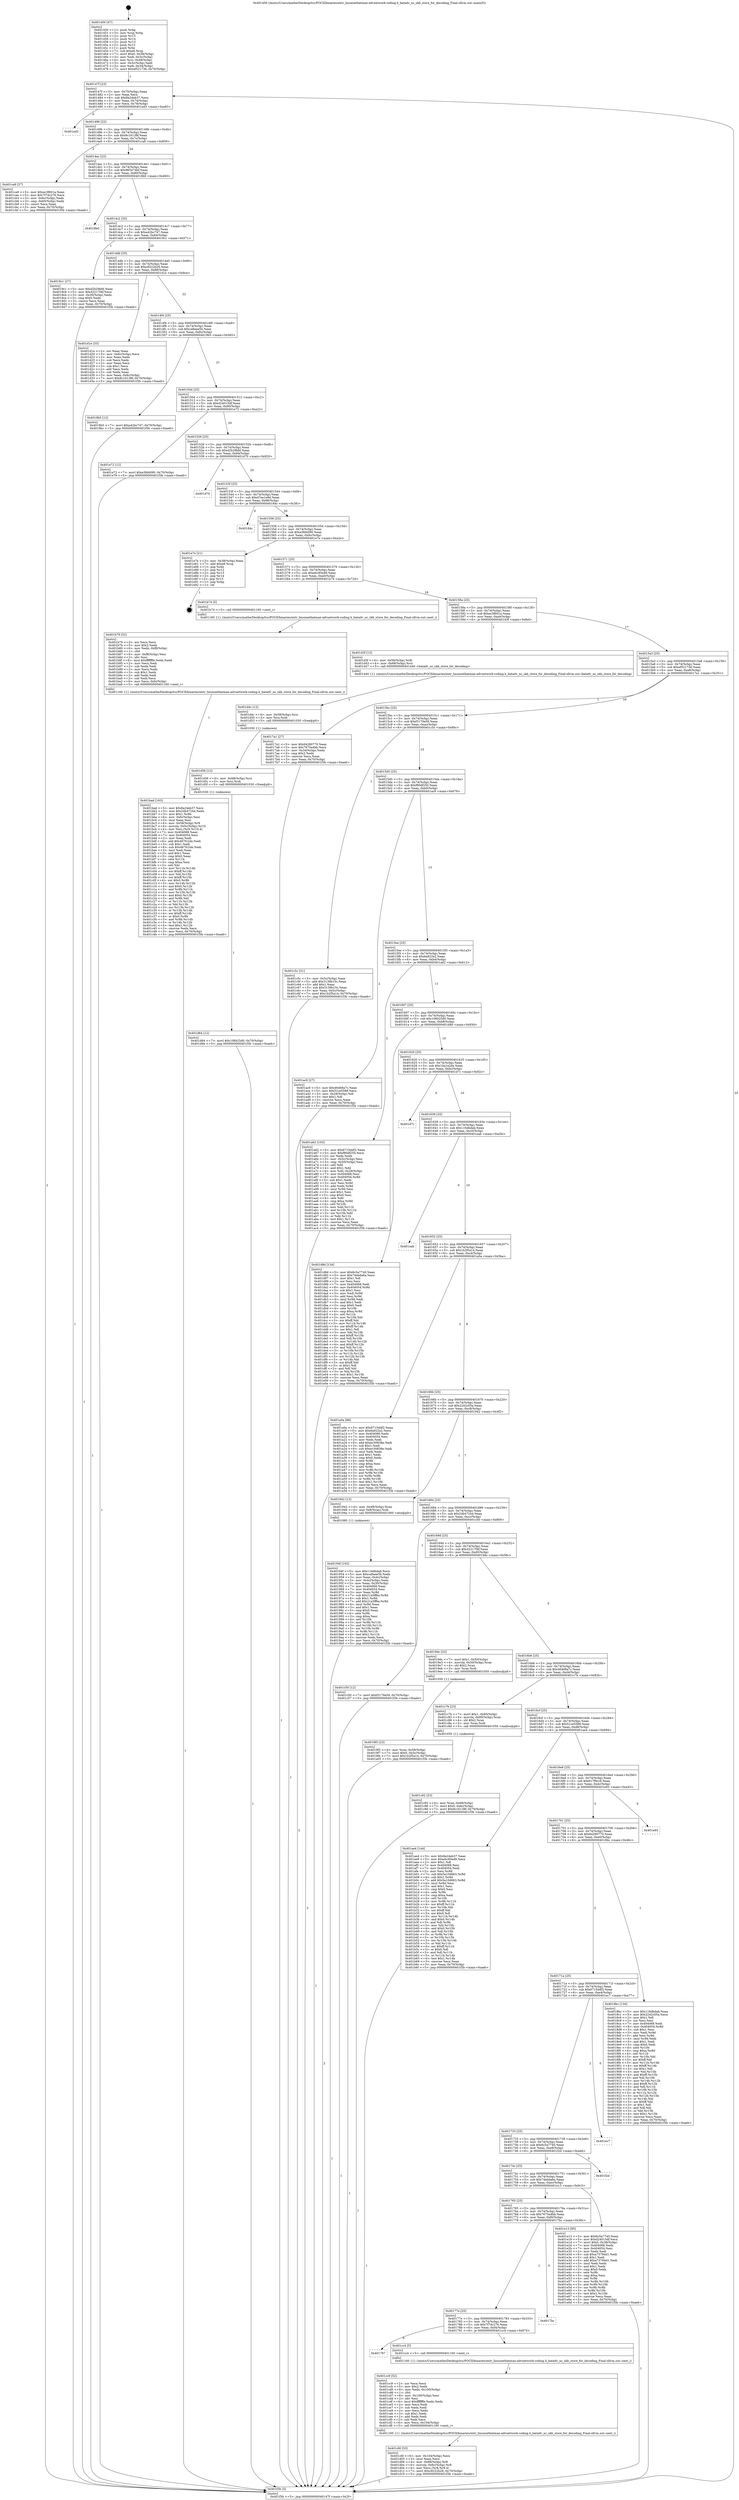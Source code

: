 digraph "0x401450" {
  label = "0x401450 (/mnt/c/Users/mathe/Desktop/tcc/POCII/binaries/extr_linuxnetbatman-advnetwork-coding.h_batadv_nc_skb_store_for_decoding_Final-ollvm.out::main(0))"
  labelloc = "t"
  node[shape=record]

  Entry [label="",width=0.3,height=0.3,shape=circle,fillcolor=black,style=filled]
  "0x40147f" [label="{
     0x40147f [23]\l
     | [instrs]\l
     &nbsp;&nbsp;0x40147f \<+3\>: mov -0x70(%rbp),%eax\l
     &nbsp;&nbsp;0x401482 \<+2\>: mov %eax,%ecx\l
     &nbsp;&nbsp;0x401484 \<+6\>: sub $0x8a24eb37,%ecx\l
     &nbsp;&nbsp;0x40148a \<+3\>: mov %eax,-0x74(%rbp)\l
     &nbsp;&nbsp;0x40148d \<+3\>: mov %ecx,-0x78(%rbp)\l
     &nbsp;&nbsp;0x401490 \<+6\>: je 0000000000401ed3 \<main+0xa83\>\l
  }"]
  "0x401ed3" [label="{
     0x401ed3\l
  }", style=dashed]
  "0x401496" [label="{
     0x401496 [22]\l
     | [instrs]\l
     &nbsp;&nbsp;0x401496 \<+5\>: jmp 000000000040149b \<main+0x4b\>\l
     &nbsp;&nbsp;0x40149b \<+3\>: mov -0x74(%rbp),%eax\l
     &nbsp;&nbsp;0x40149e \<+5\>: sub $0x8c16138f,%eax\l
     &nbsp;&nbsp;0x4014a3 \<+3\>: mov %eax,-0x7c(%rbp)\l
     &nbsp;&nbsp;0x4014a6 \<+6\>: je 0000000000401ca9 \<main+0x859\>\l
  }"]
  Exit [label="",width=0.3,height=0.3,shape=circle,fillcolor=black,style=filled,peripheries=2]
  "0x401ca9" [label="{
     0x401ca9 [27]\l
     | [instrs]\l
     &nbsp;&nbsp;0x401ca9 \<+5\>: mov $0xec3f601a,%eax\l
     &nbsp;&nbsp;0x401cae \<+5\>: mov $0x7f7dc276,%ecx\l
     &nbsp;&nbsp;0x401cb3 \<+3\>: mov -0x6c(%rbp),%edx\l
     &nbsp;&nbsp;0x401cb6 \<+3\>: cmp -0x60(%rbp),%edx\l
     &nbsp;&nbsp;0x401cb9 \<+3\>: cmovl %ecx,%eax\l
     &nbsp;&nbsp;0x401cbc \<+3\>: mov %eax,-0x70(%rbp)\l
     &nbsp;&nbsp;0x401cbf \<+5\>: jmp 0000000000401f3b \<main+0xaeb\>\l
  }"]
  "0x4014ac" [label="{
     0x4014ac [22]\l
     | [instrs]\l
     &nbsp;&nbsp;0x4014ac \<+5\>: jmp 00000000004014b1 \<main+0x61\>\l
     &nbsp;&nbsp;0x4014b1 \<+3\>: mov -0x74(%rbp),%eax\l
     &nbsp;&nbsp;0x4014b4 \<+5\>: sub $0x965474bf,%eax\l
     &nbsp;&nbsp;0x4014b9 \<+3\>: mov %eax,-0x80(%rbp)\l
     &nbsp;&nbsp;0x4014bc \<+6\>: je 00000000004018b0 \<main+0x460\>\l
  }"]
  "0x401d64" [label="{
     0x401d64 [12]\l
     | [instrs]\l
     &nbsp;&nbsp;0x401d64 \<+7\>: movl $0x106b25d0,-0x70(%rbp)\l
     &nbsp;&nbsp;0x401d6b \<+5\>: jmp 0000000000401f3b \<main+0xaeb\>\l
  }"]
  "0x4018b0" [label="{
     0x4018b0\l
  }", style=dashed]
  "0x4014c2" [label="{
     0x4014c2 [25]\l
     | [instrs]\l
     &nbsp;&nbsp;0x4014c2 \<+5\>: jmp 00000000004014c7 \<main+0x77\>\l
     &nbsp;&nbsp;0x4014c7 \<+3\>: mov -0x74(%rbp),%eax\l
     &nbsp;&nbsp;0x4014ca \<+5\>: sub $0xa42bc747,%eax\l
     &nbsp;&nbsp;0x4014cf \<+6\>: mov %eax,-0x84(%rbp)\l
     &nbsp;&nbsp;0x4014d5 \<+6\>: je 00000000004019c1 \<main+0x571\>\l
  }"]
  "0x401d58" [label="{
     0x401d58 [12]\l
     | [instrs]\l
     &nbsp;&nbsp;0x401d58 \<+4\>: mov -0x68(%rbp),%rsi\l
     &nbsp;&nbsp;0x401d5c \<+3\>: mov %rsi,%rdi\l
     &nbsp;&nbsp;0x401d5f \<+5\>: call 0000000000401030 \<free@plt\>\l
     | [calls]\l
     &nbsp;&nbsp;0x401030 \{1\} (unknown)\l
  }"]
  "0x4019c1" [label="{
     0x4019c1 [27]\l
     | [instrs]\l
     &nbsp;&nbsp;0x4019c1 \<+5\>: mov $0xd2b29bfd,%eax\l
     &nbsp;&nbsp;0x4019c6 \<+5\>: mov $0x42217f4f,%ecx\l
     &nbsp;&nbsp;0x4019cb \<+3\>: mov -0x30(%rbp),%edx\l
     &nbsp;&nbsp;0x4019ce \<+3\>: cmp $0x0,%edx\l
     &nbsp;&nbsp;0x4019d1 \<+3\>: cmove %ecx,%eax\l
     &nbsp;&nbsp;0x4019d4 \<+3\>: mov %eax,-0x70(%rbp)\l
     &nbsp;&nbsp;0x4019d7 \<+5\>: jmp 0000000000401f3b \<main+0xaeb\>\l
  }"]
  "0x4014db" [label="{
     0x4014db [25]\l
     | [instrs]\l
     &nbsp;&nbsp;0x4014db \<+5\>: jmp 00000000004014e0 \<main+0x90\>\l
     &nbsp;&nbsp;0x4014e0 \<+3\>: mov -0x74(%rbp),%eax\l
     &nbsp;&nbsp;0x4014e3 \<+5\>: sub $0xc9222b28,%eax\l
     &nbsp;&nbsp;0x4014e8 \<+6\>: mov %eax,-0x88(%rbp)\l
     &nbsp;&nbsp;0x4014ee \<+6\>: je 0000000000401d1e \<main+0x8ce\>\l
  }"]
  "0x401d4c" [label="{
     0x401d4c [12]\l
     | [instrs]\l
     &nbsp;&nbsp;0x401d4c \<+4\>: mov -0x58(%rbp),%rsi\l
     &nbsp;&nbsp;0x401d50 \<+3\>: mov %rsi,%rdi\l
     &nbsp;&nbsp;0x401d53 \<+5\>: call 0000000000401030 \<free@plt\>\l
     | [calls]\l
     &nbsp;&nbsp;0x401030 \{1\} (unknown)\l
  }"]
  "0x401d1e" [label="{
     0x401d1e [33]\l
     | [instrs]\l
     &nbsp;&nbsp;0x401d1e \<+2\>: xor %eax,%eax\l
     &nbsp;&nbsp;0x401d20 \<+3\>: mov -0x6c(%rbp),%ecx\l
     &nbsp;&nbsp;0x401d23 \<+2\>: mov %eax,%edx\l
     &nbsp;&nbsp;0x401d25 \<+2\>: sub %ecx,%edx\l
     &nbsp;&nbsp;0x401d27 \<+2\>: mov %eax,%ecx\l
     &nbsp;&nbsp;0x401d29 \<+3\>: sub $0x1,%ecx\l
     &nbsp;&nbsp;0x401d2c \<+2\>: add %ecx,%edx\l
     &nbsp;&nbsp;0x401d2e \<+2\>: sub %edx,%eax\l
     &nbsp;&nbsp;0x401d30 \<+3\>: mov %eax,-0x6c(%rbp)\l
     &nbsp;&nbsp;0x401d33 \<+7\>: movl $0x8c16138f,-0x70(%rbp)\l
     &nbsp;&nbsp;0x401d3a \<+5\>: jmp 0000000000401f3b \<main+0xaeb\>\l
  }"]
  "0x4014f4" [label="{
     0x4014f4 [25]\l
     | [instrs]\l
     &nbsp;&nbsp;0x4014f4 \<+5\>: jmp 00000000004014f9 \<main+0xa9\>\l
     &nbsp;&nbsp;0x4014f9 \<+3\>: mov -0x74(%rbp),%eax\l
     &nbsp;&nbsp;0x4014fc \<+5\>: sub $0xca8aee5b,%eax\l
     &nbsp;&nbsp;0x401501 \<+6\>: mov %eax,-0x8c(%rbp)\l
     &nbsp;&nbsp;0x401507 \<+6\>: je 00000000004019b5 \<main+0x565\>\l
  }"]
  "0x401cfd" [label="{
     0x401cfd [33]\l
     | [instrs]\l
     &nbsp;&nbsp;0x401cfd \<+6\>: mov -0x104(%rbp),%ecx\l
     &nbsp;&nbsp;0x401d03 \<+3\>: imul %eax,%ecx\l
     &nbsp;&nbsp;0x401d06 \<+4\>: mov -0x68(%rbp),%r8\l
     &nbsp;&nbsp;0x401d0a \<+4\>: movslq -0x6c(%rbp),%r9\l
     &nbsp;&nbsp;0x401d0e \<+4\>: mov %ecx,(%r8,%r9,4)\l
     &nbsp;&nbsp;0x401d12 \<+7\>: movl $0xc9222b28,-0x70(%rbp)\l
     &nbsp;&nbsp;0x401d19 \<+5\>: jmp 0000000000401f3b \<main+0xaeb\>\l
  }"]
  "0x4019b5" [label="{
     0x4019b5 [12]\l
     | [instrs]\l
     &nbsp;&nbsp;0x4019b5 \<+7\>: movl $0xa42bc747,-0x70(%rbp)\l
     &nbsp;&nbsp;0x4019bc \<+5\>: jmp 0000000000401f3b \<main+0xaeb\>\l
  }"]
  "0x40150d" [label="{
     0x40150d [25]\l
     | [instrs]\l
     &nbsp;&nbsp;0x40150d \<+5\>: jmp 0000000000401512 \<main+0xc2\>\l
     &nbsp;&nbsp;0x401512 \<+3\>: mov -0x74(%rbp),%eax\l
     &nbsp;&nbsp;0x401515 \<+5\>: sub $0xd24015df,%eax\l
     &nbsp;&nbsp;0x40151a \<+6\>: mov %eax,-0x90(%rbp)\l
     &nbsp;&nbsp;0x401520 \<+6\>: je 0000000000401e72 \<main+0xa22\>\l
  }"]
  "0x401cc9" [label="{
     0x401cc9 [52]\l
     | [instrs]\l
     &nbsp;&nbsp;0x401cc9 \<+2\>: xor %ecx,%ecx\l
     &nbsp;&nbsp;0x401ccb \<+5\>: mov $0x2,%edx\l
     &nbsp;&nbsp;0x401cd0 \<+6\>: mov %edx,-0x100(%rbp)\l
     &nbsp;&nbsp;0x401cd6 \<+1\>: cltd\l
     &nbsp;&nbsp;0x401cd7 \<+6\>: mov -0x100(%rbp),%esi\l
     &nbsp;&nbsp;0x401cdd \<+2\>: idiv %esi\l
     &nbsp;&nbsp;0x401cdf \<+6\>: imul $0xfffffffe,%edx,%edx\l
     &nbsp;&nbsp;0x401ce5 \<+2\>: mov %ecx,%edi\l
     &nbsp;&nbsp;0x401ce7 \<+2\>: sub %edx,%edi\l
     &nbsp;&nbsp;0x401ce9 \<+2\>: mov %ecx,%edx\l
     &nbsp;&nbsp;0x401ceb \<+3\>: sub $0x1,%edx\l
     &nbsp;&nbsp;0x401cee \<+2\>: add %edx,%edi\l
     &nbsp;&nbsp;0x401cf0 \<+2\>: sub %edi,%ecx\l
     &nbsp;&nbsp;0x401cf2 \<+6\>: mov %ecx,-0x104(%rbp)\l
     &nbsp;&nbsp;0x401cf8 \<+5\>: call 0000000000401160 \<next_i\>\l
     | [calls]\l
     &nbsp;&nbsp;0x401160 \{1\} (/mnt/c/Users/mathe/Desktop/tcc/POCII/binaries/extr_linuxnetbatman-advnetwork-coding.h_batadv_nc_skb_store_for_decoding_Final-ollvm.out::next_i)\l
  }"]
  "0x401e72" [label="{
     0x401e72 [12]\l
     | [instrs]\l
     &nbsp;&nbsp;0x401e72 \<+7\>: movl $0xe3fd4090,-0x70(%rbp)\l
     &nbsp;&nbsp;0x401e79 \<+5\>: jmp 0000000000401f3b \<main+0xaeb\>\l
  }"]
  "0x401526" [label="{
     0x401526 [25]\l
     | [instrs]\l
     &nbsp;&nbsp;0x401526 \<+5\>: jmp 000000000040152b \<main+0xdb\>\l
     &nbsp;&nbsp;0x40152b \<+3\>: mov -0x74(%rbp),%eax\l
     &nbsp;&nbsp;0x40152e \<+5\>: sub $0xd2b29bfd,%eax\l
     &nbsp;&nbsp;0x401533 \<+6\>: mov %eax,-0x94(%rbp)\l
     &nbsp;&nbsp;0x401539 \<+6\>: je 0000000000401d70 \<main+0x920\>\l
  }"]
  "0x401797" [label="{
     0x401797\l
  }", style=dashed]
  "0x401d70" [label="{
     0x401d70\l
  }", style=dashed]
  "0x40153f" [label="{
     0x40153f [25]\l
     | [instrs]\l
     &nbsp;&nbsp;0x40153f \<+5\>: jmp 0000000000401544 \<main+0xf4\>\l
     &nbsp;&nbsp;0x401544 \<+3\>: mov -0x74(%rbp),%eax\l
     &nbsp;&nbsp;0x401547 \<+5\>: sub $0xd7ee1e9d,%eax\l
     &nbsp;&nbsp;0x40154c \<+6\>: mov %eax,-0x98(%rbp)\l
     &nbsp;&nbsp;0x401552 \<+6\>: je 000000000040184c \<main+0x3fc\>\l
  }"]
  "0x401cc4" [label="{
     0x401cc4 [5]\l
     | [instrs]\l
     &nbsp;&nbsp;0x401cc4 \<+5\>: call 0000000000401160 \<next_i\>\l
     | [calls]\l
     &nbsp;&nbsp;0x401160 \{1\} (/mnt/c/Users/mathe/Desktop/tcc/POCII/binaries/extr_linuxnetbatman-advnetwork-coding.h_batadv_nc_skb_store_for_decoding_Final-ollvm.out::next_i)\l
  }"]
  "0x40184c" [label="{
     0x40184c\l
  }", style=dashed]
  "0x401558" [label="{
     0x401558 [25]\l
     | [instrs]\l
     &nbsp;&nbsp;0x401558 \<+5\>: jmp 000000000040155d \<main+0x10d\>\l
     &nbsp;&nbsp;0x40155d \<+3\>: mov -0x74(%rbp),%eax\l
     &nbsp;&nbsp;0x401560 \<+5\>: sub $0xe3fd4090,%eax\l
     &nbsp;&nbsp;0x401565 \<+6\>: mov %eax,-0x9c(%rbp)\l
     &nbsp;&nbsp;0x40156b \<+6\>: je 0000000000401e7e \<main+0xa2e\>\l
  }"]
  "0x40177e" [label="{
     0x40177e [25]\l
     | [instrs]\l
     &nbsp;&nbsp;0x40177e \<+5\>: jmp 0000000000401783 \<main+0x333\>\l
     &nbsp;&nbsp;0x401783 \<+3\>: mov -0x74(%rbp),%eax\l
     &nbsp;&nbsp;0x401786 \<+5\>: sub $0x7f7dc276,%eax\l
     &nbsp;&nbsp;0x40178b \<+6\>: mov %eax,-0xf4(%rbp)\l
     &nbsp;&nbsp;0x401791 \<+6\>: je 0000000000401cc4 \<main+0x874\>\l
  }"]
  "0x401e7e" [label="{
     0x401e7e [21]\l
     | [instrs]\l
     &nbsp;&nbsp;0x401e7e \<+3\>: mov -0x38(%rbp),%eax\l
     &nbsp;&nbsp;0x401e81 \<+7\>: add $0xe8,%rsp\l
     &nbsp;&nbsp;0x401e88 \<+1\>: pop %rbx\l
     &nbsp;&nbsp;0x401e89 \<+2\>: pop %r12\l
     &nbsp;&nbsp;0x401e8b \<+2\>: pop %r13\l
     &nbsp;&nbsp;0x401e8d \<+2\>: pop %r14\l
     &nbsp;&nbsp;0x401e8f \<+2\>: pop %r15\l
     &nbsp;&nbsp;0x401e91 \<+1\>: pop %rbp\l
     &nbsp;&nbsp;0x401e92 \<+1\>: ret\l
  }"]
  "0x401571" [label="{
     0x401571 [25]\l
     | [instrs]\l
     &nbsp;&nbsp;0x401571 \<+5\>: jmp 0000000000401576 \<main+0x126\>\l
     &nbsp;&nbsp;0x401576 \<+3\>: mov -0x74(%rbp),%eax\l
     &nbsp;&nbsp;0x401579 \<+5\>: sub $0xebc85ed9,%eax\l
     &nbsp;&nbsp;0x40157e \<+6\>: mov %eax,-0xa0(%rbp)\l
     &nbsp;&nbsp;0x401584 \<+6\>: je 0000000000401b74 \<main+0x724\>\l
  }"]
  "0x4017bc" [label="{
     0x4017bc\l
  }", style=dashed]
  "0x401b74" [label="{
     0x401b74 [5]\l
     | [instrs]\l
     &nbsp;&nbsp;0x401b74 \<+5\>: call 0000000000401160 \<next_i\>\l
     | [calls]\l
     &nbsp;&nbsp;0x401160 \{1\} (/mnt/c/Users/mathe/Desktop/tcc/POCII/binaries/extr_linuxnetbatman-advnetwork-coding.h_batadv_nc_skb_store_for_decoding_Final-ollvm.out::next_i)\l
  }"]
  "0x40158a" [label="{
     0x40158a [25]\l
     | [instrs]\l
     &nbsp;&nbsp;0x40158a \<+5\>: jmp 000000000040158f \<main+0x13f\>\l
     &nbsp;&nbsp;0x40158f \<+3\>: mov -0x74(%rbp),%eax\l
     &nbsp;&nbsp;0x401592 \<+5\>: sub $0xec3f601a,%eax\l
     &nbsp;&nbsp;0x401597 \<+6\>: mov %eax,-0xa4(%rbp)\l
     &nbsp;&nbsp;0x40159d \<+6\>: je 0000000000401d3f \<main+0x8ef\>\l
  }"]
  "0x401765" [label="{
     0x401765 [25]\l
     | [instrs]\l
     &nbsp;&nbsp;0x401765 \<+5\>: jmp 000000000040176a \<main+0x31a\>\l
     &nbsp;&nbsp;0x40176a \<+3\>: mov -0x74(%rbp),%eax\l
     &nbsp;&nbsp;0x40176d \<+5\>: sub $0x7675a4bb,%eax\l
     &nbsp;&nbsp;0x401772 \<+6\>: mov %eax,-0xf0(%rbp)\l
     &nbsp;&nbsp;0x401778 \<+6\>: je 00000000004017bc \<main+0x36c\>\l
  }"]
  "0x401d3f" [label="{
     0x401d3f [13]\l
     | [instrs]\l
     &nbsp;&nbsp;0x401d3f \<+4\>: mov -0x58(%rbp),%rdi\l
     &nbsp;&nbsp;0x401d43 \<+4\>: mov -0x68(%rbp),%rsi\l
     &nbsp;&nbsp;0x401d47 \<+5\>: call 0000000000401440 \<batadv_nc_skb_store_for_decoding\>\l
     | [calls]\l
     &nbsp;&nbsp;0x401440 \{1\} (/mnt/c/Users/mathe/Desktop/tcc/POCII/binaries/extr_linuxnetbatman-advnetwork-coding.h_batadv_nc_skb_store_for_decoding_Final-ollvm.out::batadv_nc_skb_store_for_decoding)\l
  }"]
  "0x4015a3" [label="{
     0x4015a3 [25]\l
     | [instrs]\l
     &nbsp;&nbsp;0x4015a3 \<+5\>: jmp 00000000004015a8 \<main+0x158\>\l
     &nbsp;&nbsp;0x4015a8 \<+3\>: mov -0x74(%rbp),%eax\l
     &nbsp;&nbsp;0x4015ab \<+5\>: sub $0xef521736,%eax\l
     &nbsp;&nbsp;0x4015b0 \<+6\>: mov %eax,-0xa8(%rbp)\l
     &nbsp;&nbsp;0x4015b6 \<+6\>: je 00000000004017a1 \<main+0x351\>\l
  }"]
  "0x401e13" [label="{
     0x401e13 [95]\l
     | [instrs]\l
     &nbsp;&nbsp;0x401e13 \<+5\>: mov $0x6c5a7740,%eax\l
     &nbsp;&nbsp;0x401e18 \<+5\>: mov $0xd24015df,%ecx\l
     &nbsp;&nbsp;0x401e1d \<+7\>: movl $0x0,-0x38(%rbp)\l
     &nbsp;&nbsp;0x401e24 \<+7\>: mov 0x404068,%edx\l
     &nbsp;&nbsp;0x401e2b \<+7\>: mov 0x404054,%esi\l
     &nbsp;&nbsp;0x401e32 \<+2\>: mov %edx,%edi\l
     &nbsp;&nbsp;0x401e34 \<+6\>: sub $0xa73784d1,%edi\l
     &nbsp;&nbsp;0x401e3a \<+3\>: sub $0x1,%edi\l
     &nbsp;&nbsp;0x401e3d \<+6\>: add $0xa73784d1,%edi\l
     &nbsp;&nbsp;0x401e43 \<+3\>: imul %edi,%edx\l
     &nbsp;&nbsp;0x401e46 \<+3\>: and $0x1,%edx\l
     &nbsp;&nbsp;0x401e49 \<+3\>: cmp $0x0,%edx\l
     &nbsp;&nbsp;0x401e4c \<+4\>: sete %r8b\l
     &nbsp;&nbsp;0x401e50 \<+3\>: cmp $0xa,%esi\l
     &nbsp;&nbsp;0x401e53 \<+4\>: setl %r9b\l
     &nbsp;&nbsp;0x401e57 \<+3\>: mov %r8b,%r10b\l
     &nbsp;&nbsp;0x401e5a \<+3\>: and %r9b,%r10b\l
     &nbsp;&nbsp;0x401e5d \<+3\>: xor %r9b,%r8b\l
     &nbsp;&nbsp;0x401e60 \<+3\>: or %r8b,%r10b\l
     &nbsp;&nbsp;0x401e63 \<+4\>: test $0x1,%r10b\l
     &nbsp;&nbsp;0x401e67 \<+3\>: cmovne %ecx,%eax\l
     &nbsp;&nbsp;0x401e6a \<+3\>: mov %eax,-0x70(%rbp)\l
     &nbsp;&nbsp;0x401e6d \<+5\>: jmp 0000000000401f3b \<main+0xaeb\>\l
  }"]
  "0x4017a1" [label="{
     0x4017a1 [27]\l
     | [instrs]\l
     &nbsp;&nbsp;0x4017a1 \<+5\>: mov $0x64280770,%eax\l
     &nbsp;&nbsp;0x4017a6 \<+5\>: mov $0x7675a4bb,%ecx\l
     &nbsp;&nbsp;0x4017ab \<+3\>: mov -0x34(%rbp),%edx\l
     &nbsp;&nbsp;0x4017ae \<+3\>: cmp $0x2,%edx\l
     &nbsp;&nbsp;0x4017b1 \<+3\>: cmovne %ecx,%eax\l
     &nbsp;&nbsp;0x4017b4 \<+3\>: mov %eax,-0x70(%rbp)\l
     &nbsp;&nbsp;0x4017b7 \<+5\>: jmp 0000000000401f3b \<main+0xaeb\>\l
  }"]
  "0x4015bc" [label="{
     0x4015bc [25]\l
     | [instrs]\l
     &nbsp;&nbsp;0x4015bc \<+5\>: jmp 00000000004015c1 \<main+0x171\>\l
     &nbsp;&nbsp;0x4015c1 \<+3\>: mov -0x74(%rbp),%eax\l
     &nbsp;&nbsp;0x4015c4 \<+5\>: sub $0xf3179a59,%eax\l
     &nbsp;&nbsp;0x4015c9 \<+6\>: mov %eax,-0xac(%rbp)\l
     &nbsp;&nbsp;0x4015cf \<+6\>: je 0000000000401c5c \<main+0x80c\>\l
  }"]
  "0x401f3b" [label="{
     0x401f3b [5]\l
     | [instrs]\l
     &nbsp;&nbsp;0x401f3b \<+5\>: jmp 000000000040147f \<main+0x2f\>\l
  }"]
  "0x401450" [label="{
     0x401450 [47]\l
     | [instrs]\l
     &nbsp;&nbsp;0x401450 \<+1\>: push %rbp\l
     &nbsp;&nbsp;0x401451 \<+3\>: mov %rsp,%rbp\l
     &nbsp;&nbsp;0x401454 \<+2\>: push %r15\l
     &nbsp;&nbsp;0x401456 \<+2\>: push %r14\l
     &nbsp;&nbsp;0x401458 \<+2\>: push %r13\l
     &nbsp;&nbsp;0x40145a \<+2\>: push %r12\l
     &nbsp;&nbsp;0x40145c \<+1\>: push %rbx\l
     &nbsp;&nbsp;0x40145d \<+7\>: sub $0xe8,%rsp\l
     &nbsp;&nbsp;0x401464 \<+7\>: movl $0x0,-0x38(%rbp)\l
     &nbsp;&nbsp;0x40146b \<+3\>: mov %edi,-0x3c(%rbp)\l
     &nbsp;&nbsp;0x40146e \<+4\>: mov %rsi,-0x48(%rbp)\l
     &nbsp;&nbsp;0x401472 \<+3\>: mov -0x3c(%rbp),%edi\l
     &nbsp;&nbsp;0x401475 \<+3\>: mov %edi,-0x34(%rbp)\l
     &nbsp;&nbsp;0x401478 \<+7\>: movl $0xef521736,-0x70(%rbp)\l
  }"]
  "0x40174c" [label="{
     0x40174c [25]\l
     | [instrs]\l
     &nbsp;&nbsp;0x40174c \<+5\>: jmp 0000000000401751 \<main+0x301\>\l
     &nbsp;&nbsp;0x401751 \<+3\>: mov -0x74(%rbp),%eax\l
     &nbsp;&nbsp;0x401754 \<+5\>: sub $0x74ebda6a,%eax\l
     &nbsp;&nbsp;0x401759 \<+6\>: mov %eax,-0xec(%rbp)\l
     &nbsp;&nbsp;0x40175f \<+6\>: je 0000000000401e13 \<main+0x9c3\>\l
  }"]
  "0x401c5c" [label="{
     0x401c5c [31]\l
     | [instrs]\l
     &nbsp;&nbsp;0x401c5c \<+3\>: mov -0x5c(%rbp),%eax\l
     &nbsp;&nbsp;0x401c5f \<+5\>: add $0x3139b15c,%eax\l
     &nbsp;&nbsp;0x401c64 \<+3\>: add $0x1,%eax\l
     &nbsp;&nbsp;0x401c67 \<+5\>: sub $0x3139b15c,%eax\l
     &nbsp;&nbsp;0x401c6c \<+3\>: mov %eax,-0x5c(%rbp)\l
     &nbsp;&nbsp;0x401c6f \<+7\>: movl $0x1b2f5a14,-0x70(%rbp)\l
     &nbsp;&nbsp;0x401c76 \<+5\>: jmp 0000000000401f3b \<main+0xaeb\>\l
  }"]
  "0x4015d5" [label="{
     0x4015d5 [25]\l
     | [instrs]\l
     &nbsp;&nbsp;0x4015d5 \<+5\>: jmp 00000000004015da \<main+0x18a\>\l
     &nbsp;&nbsp;0x4015da \<+3\>: mov -0x74(%rbp),%eax\l
     &nbsp;&nbsp;0x4015dd \<+5\>: sub $0xf80df250,%eax\l
     &nbsp;&nbsp;0x4015e2 \<+6\>: mov %eax,-0xb0(%rbp)\l
     &nbsp;&nbsp;0x4015e8 \<+6\>: je 0000000000401ac9 \<main+0x679\>\l
  }"]
  "0x401f2d" [label="{
     0x401f2d\l
  }", style=dashed]
  "0x401ac9" [label="{
     0x401ac9 [27]\l
     | [instrs]\l
     &nbsp;&nbsp;0x401ac9 \<+5\>: mov $0x46468a7c,%eax\l
     &nbsp;&nbsp;0x401ace \<+5\>: mov $0x51ce5588,%ecx\l
     &nbsp;&nbsp;0x401ad3 \<+3\>: mov -0x29(%rbp),%dl\l
     &nbsp;&nbsp;0x401ad6 \<+3\>: test $0x1,%dl\l
     &nbsp;&nbsp;0x401ad9 \<+3\>: cmovne %ecx,%eax\l
     &nbsp;&nbsp;0x401adc \<+3\>: mov %eax,-0x70(%rbp)\l
     &nbsp;&nbsp;0x401adf \<+5\>: jmp 0000000000401f3b \<main+0xaeb\>\l
  }"]
  "0x4015ee" [label="{
     0x4015ee [25]\l
     | [instrs]\l
     &nbsp;&nbsp;0x4015ee \<+5\>: jmp 00000000004015f3 \<main+0x1a3\>\l
     &nbsp;&nbsp;0x4015f3 \<+3\>: mov -0x74(%rbp),%eax\l
     &nbsp;&nbsp;0x4015f6 \<+5\>: sub $0x6a922e2,%eax\l
     &nbsp;&nbsp;0x4015fb \<+6\>: mov %eax,-0xb4(%rbp)\l
     &nbsp;&nbsp;0x401601 \<+6\>: je 0000000000401a62 \<main+0x612\>\l
  }"]
  "0x401733" [label="{
     0x401733 [25]\l
     | [instrs]\l
     &nbsp;&nbsp;0x401733 \<+5\>: jmp 0000000000401738 \<main+0x2e8\>\l
     &nbsp;&nbsp;0x401738 \<+3\>: mov -0x74(%rbp),%eax\l
     &nbsp;&nbsp;0x40173b \<+5\>: sub $0x6c5a7740,%eax\l
     &nbsp;&nbsp;0x401740 \<+6\>: mov %eax,-0xe8(%rbp)\l
     &nbsp;&nbsp;0x401746 \<+6\>: je 0000000000401f2d \<main+0xadd\>\l
  }"]
  "0x401a62" [label="{
     0x401a62 [103]\l
     | [instrs]\l
     &nbsp;&nbsp;0x401a62 \<+5\>: mov $0x6715ddf2,%eax\l
     &nbsp;&nbsp;0x401a67 \<+5\>: mov $0xf80df250,%ecx\l
     &nbsp;&nbsp;0x401a6c \<+2\>: xor %edx,%edx\l
     &nbsp;&nbsp;0x401a6e \<+3\>: mov -0x5c(%rbp),%esi\l
     &nbsp;&nbsp;0x401a71 \<+3\>: cmp -0x50(%rbp),%esi\l
     &nbsp;&nbsp;0x401a74 \<+4\>: setl %dil\l
     &nbsp;&nbsp;0x401a78 \<+4\>: and $0x1,%dil\l
     &nbsp;&nbsp;0x401a7c \<+4\>: mov %dil,-0x29(%rbp)\l
     &nbsp;&nbsp;0x401a80 \<+7\>: mov 0x404068,%esi\l
     &nbsp;&nbsp;0x401a87 \<+8\>: mov 0x404054,%r8d\l
     &nbsp;&nbsp;0x401a8f \<+3\>: sub $0x1,%edx\l
     &nbsp;&nbsp;0x401a92 \<+3\>: mov %esi,%r9d\l
     &nbsp;&nbsp;0x401a95 \<+3\>: add %edx,%r9d\l
     &nbsp;&nbsp;0x401a98 \<+4\>: imul %r9d,%esi\l
     &nbsp;&nbsp;0x401a9c \<+3\>: and $0x1,%esi\l
     &nbsp;&nbsp;0x401a9f \<+3\>: cmp $0x0,%esi\l
     &nbsp;&nbsp;0x401aa2 \<+4\>: sete %dil\l
     &nbsp;&nbsp;0x401aa6 \<+4\>: cmp $0xa,%r8d\l
     &nbsp;&nbsp;0x401aaa \<+4\>: setl %r10b\l
     &nbsp;&nbsp;0x401aae \<+3\>: mov %dil,%r11b\l
     &nbsp;&nbsp;0x401ab1 \<+3\>: and %r10b,%r11b\l
     &nbsp;&nbsp;0x401ab4 \<+3\>: xor %r10b,%dil\l
     &nbsp;&nbsp;0x401ab7 \<+3\>: or %dil,%r11b\l
     &nbsp;&nbsp;0x401aba \<+4\>: test $0x1,%r11b\l
     &nbsp;&nbsp;0x401abe \<+3\>: cmovne %ecx,%eax\l
     &nbsp;&nbsp;0x401ac1 \<+3\>: mov %eax,-0x70(%rbp)\l
     &nbsp;&nbsp;0x401ac4 \<+5\>: jmp 0000000000401f3b \<main+0xaeb\>\l
  }"]
  "0x401607" [label="{
     0x401607 [25]\l
     | [instrs]\l
     &nbsp;&nbsp;0x401607 \<+5\>: jmp 000000000040160c \<main+0x1bc\>\l
     &nbsp;&nbsp;0x40160c \<+3\>: mov -0x74(%rbp),%eax\l
     &nbsp;&nbsp;0x40160f \<+5\>: sub $0x106b25d0,%eax\l
     &nbsp;&nbsp;0x401614 \<+6\>: mov %eax,-0xb8(%rbp)\l
     &nbsp;&nbsp;0x40161a \<+6\>: je 0000000000401d8d \<main+0x93d\>\l
  }"]
  "0x401ec7" [label="{
     0x401ec7\l
  }", style=dashed]
  "0x401d8d" [label="{
     0x401d8d [134]\l
     | [instrs]\l
     &nbsp;&nbsp;0x401d8d \<+5\>: mov $0x6c5a7740,%eax\l
     &nbsp;&nbsp;0x401d92 \<+5\>: mov $0x74ebda6a,%ecx\l
     &nbsp;&nbsp;0x401d97 \<+2\>: mov $0x1,%dl\l
     &nbsp;&nbsp;0x401d99 \<+2\>: xor %esi,%esi\l
     &nbsp;&nbsp;0x401d9b \<+7\>: mov 0x404068,%edi\l
     &nbsp;&nbsp;0x401da2 \<+8\>: mov 0x404054,%r8d\l
     &nbsp;&nbsp;0x401daa \<+3\>: sub $0x1,%esi\l
     &nbsp;&nbsp;0x401dad \<+3\>: mov %edi,%r9d\l
     &nbsp;&nbsp;0x401db0 \<+3\>: add %esi,%r9d\l
     &nbsp;&nbsp;0x401db3 \<+4\>: imul %r9d,%edi\l
     &nbsp;&nbsp;0x401db7 \<+3\>: and $0x1,%edi\l
     &nbsp;&nbsp;0x401dba \<+3\>: cmp $0x0,%edi\l
     &nbsp;&nbsp;0x401dbd \<+4\>: sete %r10b\l
     &nbsp;&nbsp;0x401dc1 \<+4\>: cmp $0xa,%r8d\l
     &nbsp;&nbsp;0x401dc5 \<+4\>: setl %r11b\l
     &nbsp;&nbsp;0x401dc9 \<+3\>: mov %r10b,%bl\l
     &nbsp;&nbsp;0x401dcc \<+3\>: xor $0xff,%bl\l
     &nbsp;&nbsp;0x401dcf \<+3\>: mov %r11b,%r14b\l
     &nbsp;&nbsp;0x401dd2 \<+4\>: xor $0xff,%r14b\l
     &nbsp;&nbsp;0x401dd6 \<+3\>: xor $0x1,%dl\l
     &nbsp;&nbsp;0x401dd9 \<+3\>: mov %bl,%r15b\l
     &nbsp;&nbsp;0x401ddc \<+4\>: and $0xff,%r15b\l
     &nbsp;&nbsp;0x401de0 \<+3\>: and %dl,%r10b\l
     &nbsp;&nbsp;0x401de3 \<+3\>: mov %r14b,%r12b\l
     &nbsp;&nbsp;0x401de6 \<+4\>: and $0xff,%r12b\l
     &nbsp;&nbsp;0x401dea \<+3\>: and %dl,%r11b\l
     &nbsp;&nbsp;0x401ded \<+3\>: or %r10b,%r15b\l
     &nbsp;&nbsp;0x401df0 \<+3\>: or %r11b,%r12b\l
     &nbsp;&nbsp;0x401df3 \<+3\>: xor %r12b,%r15b\l
     &nbsp;&nbsp;0x401df6 \<+3\>: or %r14b,%bl\l
     &nbsp;&nbsp;0x401df9 \<+3\>: xor $0xff,%bl\l
     &nbsp;&nbsp;0x401dfc \<+3\>: or $0x1,%dl\l
     &nbsp;&nbsp;0x401dff \<+2\>: and %dl,%bl\l
     &nbsp;&nbsp;0x401e01 \<+3\>: or %bl,%r15b\l
     &nbsp;&nbsp;0x401e04 \<+4\>: test $0x1,%r15b\l
     &nbsp;&nbsp;0x401e08 \<+3\>: cmovne %ecx,%eax\l
     &nbsp;&nbsp;0x401e0b \<+3\>: mov %eax,-0x70(%rbp)\l
     &nbsp;&nbsp;0x401e0e \<+5\>: jmp 0000000000401f3b \<main+0xaeb\>\l
  }"]
  "0x401620" [label="{
     0x401620 [25]\l
     | [instrs]\l
     &nbsp;&nbsp;0x401620 \<+5\>: jmp 0000000000401625 \<main+0x1d5\>\l
     &nbsp;&nbsp;0x401625 \<+3\>: mov -0x74(%rbp),%eax\l
     &nbsp;&nbsp;0x401628 \<+5\>: sub $0x10a1a2de,%eax\l
     &nbsp;&nbsp;0x40162d \<+6\>: mov %eax,-0xbc(%rbp)\l
     &nbsp;&nbsp;0x401633 \<+6\>: je 0000000000401d7c \<main+0x92c\>\l
  }"]
  "0x401c92" [label="{
     0x401c92 [23]\l
     | [instrs]\l
     &nbsp;&nbsp;0x401c92 \<+4\>: mov %rax,-0x68(%rbp)\l
     &nbsp;&nbsp;0x401c96 \<+7\>: movl $0x0,-0x6c(%rbp)\l
     &nbsp;&nbsp;0x401c9d \<+7\>: movl $0x8c16138f,-0x70(%rbp)\l
     &nbsp;&nbsp;0x401ca4 \<+5\>: jmp 0000000000401f3b \<main+0xaeb\>\l
  }"]
  "0x401d7c" [label="{
     0x401d7c\l
  }", style=dashed]
  "0x401639" [label="{
     0x401639 [25]\l
     | [instrs]\l
     &nbsp;&nbsp;0x401639 \<+5\>: jmp 000000000040163e \<main+0x1ee\>\l
     &nbsp;&nbsp;0x40163e \<+3\>: mov -0x74(%rbp),%eax\l
     &nbsp;&nbsp;0x401641 \<+5\>: sub $0x116dbdab,%eax\l
     &nbsp;&nbsp;0x401646 \<+6\>: mov %eax,-0xc0(%rbp)\l
     &nbsp;&nbsp;0x40164c \<+6\>: je 0000000000401eab \<main+0xa5b\>\l
  }"]
  "0x401bad" [label="{
     0x401bad [163]\l
     | [instrs]\l
     &nbsp;&nbsp;0x401bad \<+5\>: mov $0x8a24eb37,%ecx\l
     &nbsp;&nbsp;0x401bb2 \<+5\>: mov $0x24b47244,%edx\l
     &nbsp;&nbsp;0x401bb7 \<+3\>: mov $0x1,%r8b\l
     &nbsp;&nbsp;0x401bba \<+6\>: mov -0xfc(%rbp),%esi\l
     &nbsp;&nbsp;0x401bc0 \<+3\>: imul %eax,%esi\l
     &nbsp;&nbsp;0x401bc3 \<+4\>: mov -0x58(%rbp),%r9\l
     &nbsp;&nbsp;0x401bc7 \<+4\>: movslq -0x5c(%rbp),%r10\l
     &nbsp;&nbsp;0x401bcb \<+4\>: mov %esi,(%r9,%r10,4)\l
     &nbsp;&nbsp;0x401bcf \<+7\>: mov 0x404068,%eax\l
     &nbsp;&nbsp;0x401bd6 \<+7\>: mov 0x404054,%esi\l
     &nbsp;&nbsp;0x401bdd \<+2\>: mov %eax,%edi\l
     &nbsp;&nbsp;0x401bdf \<+6\>: add $0x467fc2de,%edi\l
     &nbsp;&nbsp;0x401be5 \<+3\>: sub $0x1,%edi\l
     &nbsp;&nbsp;0x401be8 \<+6\>: sub $0x467fc2de,%edi\l
     &nbsp;&nbsp;0x401bee \<+3\>: imul %edi,%eax\l
     &nbsp;&nbsp;0x401bf1 \<+3\>: and $0x1,%eax\l
     &nbsp;&nbsp;0x401bf4 \<+3\>: cmp $0x0,%eax\l
     &nbsp;&nbsp;0x401bf7 \<+4\>: sete %r11b\l
     &nbsp;&nbsp;0x401bfb \<+3\>: cmp $0xa,%esi\l
     &nbsp;&nbsp;0x401bfe \<+3\>: setl %bl\l
     &nbsp;&nbsp;0x401c01 \<+3\>: mov %r11b,%r14b\l
     &nbsp;&nbsp;0x401c04 \<+4\>: xor $0xff,%r14b\l
     &nbsp;&nbsp;0x401c08 \<+3\>: mov %bl,%r15b\l
     &nbsp;&nbsp;0x401c0b \<+4\>: xor $0xff,%r15b\l
     &nbsp;&nbsp;0x401c0f \<+4\>: xor $0x0,%r8b\l
     &nbsp;&nbsp;0x401c13 \<+3\>: mov %r14b,%r12b\l
     &nbsp;&nbsp;0x401c16 \<+4\>: and $0x0,%r12b\l
     &nbsp;&nbsp;0x401c1a \<+3\>: and %r8b,%r11b\l
     &nbsp;&nbsp;0x401c1d \<+3\>: mov %r15b,%r13b\l
     &nbsp;&nbsp;0x401c20 \<+4\>: and $0x0,%r13b\l
     &nbsp;&nbsp;0x401c24 \<+3\>: and %r8b,%bl\l
     &nbsp;&nbsp;0x401c27 \<+3\>: or %r11b,%r12b\l
     &nbsp;&nbsp;0x401c2a \<+3\>: or %bl,%r13b\l
     &nbsp;&nbsp;0x401c2d \<+3\>: xor %r13b,%r12b\l
     &nbsp;&nbsp;0x401c30 \<+3\>: or %r15b,%r14b\l
     &nbsp;&nbsp;0x401c33 \<+4\>: xor $0xff,%r14b\l
     &nbsp;&nbsp;0x401c37 \<+4\>: or $0x0,%r8b\l
     &nbsp;&nbsp;0x401c3b \<+3\>: and %r8b,%r14b\l
     &nbsp;&nbsp;0x401c3e \<+3\>: or %r14b,%r12b\l
     &nbsp;&nbsp;0x401c41 \<+4\>: test $0x1,%r12b\l
     &nbsp;&nbsp;0x401c45 \<+3\>: cmovne %edx,%ecx\l
     &nbsp;&nbsp;0x401c48 \<+3\>: mov %ecx,-0x70(%rbp)\l
     &nbsp;&nbsp;0x401c4b \<+5\>: jmp 0000000000401f3b \<main+0xaeb\>\l
  }"]
  "0x401eab" [label="{
     0x401eab\l
  }", style=dashed]
  "0x401652" [label="{
     0x401652 [25]\l
     | [instrs]\l
     &nbsp;&nbsp;0x401652 \<+5\>: jmp 0000000000401657 \<main+0x207\>\l
     &nbsp;&nbsp;0x401657 \<+3\>: mov -0x74(%rbp),%eax\l
     &nbsp;&nbsp;0x40165a \<+5\>: sub $0x1b2f5a14,%eax\l
     &nbsp;&nbsp;0x40165f \<+6\>: mov %eax,-0xc4(%rbp)\l
     &nbsp;&nbsp;0x401665 \<+6\>: je 0000000000401a0a \<main+0x5ba\>\l
  }"]
  "0x401b79" [label="{
     0x401b79 [52]\l
     | [instrs]\l
     &nbsp;&nbsp;0x401b79 \<+2\>: xor %ecx,%ecx\l
     &nbsp;&nbsp;0x401b7b \<+5\>: mov $0x2,%edx\l
     &nbsp;&nbsp;0x401b80 \<+6\>: mov %edx,-0xf8(%rbp)\l
     &nbsp;&nbsp;0x401b86 \<+1\>: cltd\l
     &nbsp;&nbsp;0x401b87 \<+6\>: mov -0xf8(%rbp),%esi\l
     &nbsp;&nbsp;0x401b8d \<+2\>: idiv %esi\l
     &nbsp;&nbsp;0x401b8f \<+6\>: imul $0xfffffffe,%edx,%edx\l
     &nbsp;&nbsp;0x401b95 \<+2\>: mov %ecx,%edi\l
     &nbsp;&nbsp;0x401b97 \<+2\>: sub %edx,%edi\l
     &nbsp;&nbsp;0x401b99 \<+2\>: mov %ecx,%edx\l
     &nbsp;&nbsp;0x401b9b \<+3\>: sub $0x1,%edx\l
     &nbsp;&nbsp;0x401b9e \<+2\>: add %edx,%edi\l
     &nbsp;&nbsp;0x401ba0 \<+2\>: sub %edi,%ecx\l
     &nbsp;&nbsp;0x401ba2 \<+6\>: mov %ecx,-0xfc(%rbp)\l
     &nbsp;&nbsp;0x401ba8 \<+5\>: call 0000000000401160 \<next_i\>\l
     | [calls]\l
     &nbsp;&nbsp;0x401160 \{1\} (/mnt/c/Users/mathe/Desktop/tcc/POCII/binaries/extr_linuxnetbatman-advnetwork-coding.h_batadv_nc_skb_store_for_decoding_Final-ollvm.out::next_i)\l
  }"]
  "0x401a0a" [label="{
     0x401a0a [88]\l
     | [instrs]\l
     &nbsp;&nbsp;0x401a0a \<+5\>: mov $0x6715ddf2,%eax\l
     &nbsp;&nbsp;0x401a0f \<+5\>: mov $0x6a922e2,%ecx\l
     &nbsp;&nbsp;0x401a14 \<+7\>: mov 0x404068,%edx\l
     &nbsp;&nbsp;0x401a1b \<+7\>: mov 0x404054,%esi\l
     &nbsp;&nbsp;0x401a22 \<+2\>: mov %edx,%edi\l
     &nbsp;&nbsp;0x401a24 \<+6\>: add $0xec30838e,%edi\l
     &nbsp;&nbsp;0x401a2a \<+3\>: sub $0x1,%edi\l
     &nbsp;&nbsp;0x401a2d \<+6\>: sub $0xec30838e,%edi\l
     &nbsp;&nbsp;0x401a33 \<+3\>: imul %edi,%edx\l
     &nbsp;&nbsp;0x401a36 \<+3\>: and $0x1,%edx\l
     &nbsp;&nbsp;0x401a39 \<+3\>: cmp $0x0,%edx\l
     &nbsp;&nbsp;0x401a3c \<+4\>: sete %r8b\l
     &nbsp;&nbsp;0x401a40 \<+3\>: cmp $0xa,%esi\l
     &nbsp;&nbsp;0x401a43 \<+4\>: setl %r9b\l
     &nbsp;&nbsp;0x401a47 \<+3\>: mov %r8b,%r10b\l
     &nbsp;&nbsp;0x401a4a \<+3\>: and %r9b,%r10b\l
     &nbsp;&nbsp;0x401a4d \<+3\>: xor %r9b,%r8b\l
     &nbsp;&nbsp;0x401a50 \<+3\>: or %r8b,%r10b\l
     &nbsp;&nbsp;0x401a53 \<+4\>: test $0x1,%r10b\l
     &nbsp;&nbsp;0x401a57 \<+3\>: cmovne %ecx,%eax\l
     &nbsp;&nbsp;0x401a5a \<+3\>: mov %eax,-0x70(%rbp)\l
     &nbsp;&nbsp;0x401a5d \<+5\>: jmp 0000000000401f3b \<main+0xaeb\>\l
  }"]
  "0x40166b" [label="{
     0x40166b [25]\l
     | [instrs]\l
     &nbsp;&nbsp;0x40166b \<+5\>: jmp 0000000000401670 \<main+0x220\>\l
     &nbsp;&nbsp;0x401670 \<+3\>: mov -0x74(%rbp),%eax\l
     &nbsp;&nbsp;0x401673 \<+5\>: sub $0x2242c05a,%eax\l
     &nbsp;&nbsp;0x401678 \<+6\>: mov %eax,-0xc8(%rbp)\l
     &nbsp;&nbsp;0x40167e \<+6\>: je 0000000000401942 \<main+0x4f2\>\l
  }"]
  "0x4019f3" [label="{
     0x4019f3 [23]\l
     | [instrs]\l
     &nbsp;&nbsp;0x4019f3 \<+4\>: mov %rax,-0x58(%rbp)\l
     &nbsp;&nbsp;0x4019f7 \<+7\>: movl $0x0,-0x5c(%rbp)\l
     &nbsp;&nbsp;0x4019fe \<+7\>: movl $0x1b2f5a14,-0x70(%rbp)\l
     &nbsp;&nbsp;0x401a05 \<+5\>: jmp 0000000000401f3b \<main+0xaeb\>\l
  }"]
  "0x401942" [label="{
     0x401942 [13]\l
     | [instrs]\l
     &nbsp;&nbsp;0x401942 \<+4\>: mov -0x48(%rbp),%rax\l
     &nbsp;&nbsp;0x401946 \<+4\>: mov 0x8(%rax),%rdi\l
     &nbsp;&nbsp;0x40194a \<+5\>: call 0000000000401060 \<atoi@plt\>\l
     | [calls]\l
     &nbsp;&nbsp;0x401060 \{1\} (unknown)\l
  }"]
  "0x401684" [label="{
     0x401684 [25]\l
     | [instrs]\l
     &nbsp;&nbsp;0x401684 \<+5\>: jmp 0000000000401689 \<main+0x239\>\l
     &nbsp;&nbsp;0x401689 \<+3\>: mov -0x74(%rbp),%eax\l
     &nbsp;&nbsp;0x40168c \<+5\>: sub $0x24b47244,%eax\l
     &nbsp;&nbsp;0x401691 \<+6\>: mov %eax,-0xcc(%rbp)\l
     &nbsp;&nbsp;0x401697 \<+6\>: je 0000000000401c50 \<main+0x800\>\l
  }"]
  "0x40194f" [label="{
     0x40194f [102]\l
     | [instrs]\l
     &nbsp;&nbsp;0x40194f \<+5\>: mov $0x116dbdab,%ecx\l
     &nbsp;&nbsp;0x401954 \<+5\>: mov $0xca8aee5b,%edx\l
     &nbsp;&nbsp;0x401959 \<+3\>: mov %eax,-0x4c(%rbp)\l
     &nbsp;&nbsp;0x40195c \<+3\>: mov -0x4c(%rbp),%eax\l
     &nbsp;&nbsp;0x40195f \<+3\>: mov %eax,-0x30(%rbp)\l
     &nbsp;&nbsp;0x401962 \<+7\>: mov 0x404068,%eax\l
     &nbsp;&nbsp;0x401969 \<+7\>: mov 0x404054,%esi\l
     &nbsp;&nbsp;0x401970 \<+3\>: mov %eax,%r8d\l
     &nbsp;&nbsp;0x401973 \<+7\>: sub $0x21a5ff6a,%r8d\l
     &nbsp;&nbsp;0x40197a \<+4\>: sub $0x1,%r8d\l
     &nbsp;&nbsp;0x40197e \<+7\>: add $0x21a5ff6a,%r8d\l
     &nbsp;&nbsp;0x401985 \<+4\>: imul %r8d,%eax\l
     &nbsp;&nbsp;0x401989 \<+3\>: and $0x1,%eax\l
     &nbsp;&nbsp;0x40198c \<+3\>: cmp $0x0,%eax\l
     &nbsp;&nbsp;0x40198f \<+4\>: sete %r9b\l
     &nbsp;&nbsp;0x401993 \<+3\>: cmp $0xa,%esi\l
     &nbsp;&nbsp;0x401996 \<+4\>: setl %r10b\l
     &nbsp;&nbsp;0x40199a \<+3\>: mov %r9b,%r11b\l
     &nbsp;&nbsp;0x40199d \<+3\>: and %r10b,%r11b\l
     &nbsp;&nbsp;0x4019a0 \<+3\>: xor %r10b,%r9b\l
     &nbsp;&nbsp;0x4019a3 \<+3\>: or %r9b,%r11b\l
     &nbsp;&nbsp;0x4019a6 \<+4\>: test $0x1,%r11b\l
     &nbsp;&nbsp;0x4019aa \<+3\>: cmovne %edx,%ecx\l
     &nbsp;&nbsp;0x4019ad \<+3\>: mov %ecx,-0x70(%rbp)\l
     &nbsp;&nbsp;0x4019b0 \<+5\>: jmp 0000000000401f3b \<main+0xaeb\>\l
  }"]
  "0x401c50" [label="{
     0x401c50 [12]\l
     | [instrs]\l
     &nbsp;&nbsp;0x401c50 \<+7\>: movl $0xf3179a59,-0x70(%rbp)\l
     &nbsp;&nbsp;0x401c57 \<+5\>: jmp 0000000000401f3b \<main+0xaeb\>\l
  }"]
  "0x40169d" [label="{
     0x40169d [25]\l
     | [instrs]\l
     &nbsp;&nbsp;0x40169d \<+5\>: jmp 00000000004016a2 \<main+0x252\>\l
     &nbsp;&nbsp;0x4016a2 \<+3\>: mov -0x74(%rbp),%eax\l
     &nbsp;&nbsp;0x4016a5 \<+5\>: sub $0x42217f4f,%eax\l
     &nbsp;&nbsp;0x4016aa \<+6\>: mov %eax,-0xd0(%rbp)\l
     &nbsp;&nbsp;0x4016b0 \<+6\>: je 00000000004019dc \<main+0x58c\>\l
  }"]
  "0x40171a" [label="{
     0x40171a [25]\l
     | [instrs]\l
     &nbsp;&nbsp;0x40171a \<+5\>: jmp 000000000040171f \<main+0x2cf\>\l
     &nbsp;&nbsp;0x40171f \<+3\>: mov -0x74(%rbp),%eax\l
     &nbsp;&nbsp;0x401722 \<+5\>: sub $0x6715ddf2,%eax\l
     &nbsp;&nbsp;0x401727 \<+6\>: mov %eax,-0xe4(%rbp)\l
     &nbsp;&nbsp;0x40172d \<+6\>: je 0000000000401ec7 \<main+0xa77\>\l
  }"]
  "0x4019dc" [label="{
     0x4019dc [23]\l
     | [instrs]\l
     &nbsp;&nbsp;0x4019dc \<+7\>: movl $0x1,-0x50(%rbp)\l
     &nbsp;&nbsp;0x4019e3 \<+4\>: movslq -0x50(%rbp),%rax\l
     &nbsp;&nbsp;0x4019e7 \<+4\>: shl $0x2,%rax\l
     &nbsp;&nbsp;0x4019eb \<+3\>: mov %rax,%rdi\l
     &nbsp;&nbsp;0x4019ee \<+5\>: call 0000000000401050 \<malloc@plt\>\l
     | [calls]\l
     &nbsp;&nbsp;0x401050 \{1\} (unknown)\l
  }"]
  "0x4016b6" [label="{
     0x4016b6 [25]\l
     | [instrs]\l
     &nbsp;&nbsp;0x4016b6 \<+5\>: jmp 00000000004016bb \<main+0x26b\>\l
     &nbsp;&nbsp;0x4016bb \<+3\>: mov -0x74(%rbp),%eax\l
     &nbsp;&nbsp;0x4016be \<+5\>: sub $0x46468a7c,%eax\l
     &nbsp;&nbsp;0x4016c3 \<+6\>: mov %eax,-0xd4(%rbp)\l
     &nbsp;&nbsp;0x4016c9 \<+6\>: je 0000000000401c7b \<main+0x82b\>\l
  }"]
  "0x4018bc" [label="{
     0x4018bc [134]\l
     | [instrs]\l
     &nbsp;&nbsp;0x4018bc \<+5\>: mov $0x116dbdab,%eax\l
     &nbsp;&nbsp;0x4018c1 \<+5\>: mov $0x2242c05a,%ecx\l
     &nbsp;&nbsp;0x4018c6 \<+2\>: mov $0x1,%dl\l
     &nbsp;&nbsp;0x4018c8 \<+2\>: xor %esi,%esi\l
     &nbsp;&nbsp;0x4018ca \<+7\>: mov 0x404068,%edi\l
     &nbsp;&nbsp;0x4018d1 \<+8\>: mov 0x404054,%r8d\l
     &nbsp;&nbsp;0x4018d9 \<+3\>: sub $0x1,%esi\l
     &nbsp;&nbsp;0x4018dc \<+3\>: mov %edi,%r9d\l
     &nbsp;&nbsp;0x4018df \<+3\>: add %esi,%r9d\l
     &nbsp;&nbsp;0x4018e2 \<+4\>: imul %r9d,%edi\l
     &nbsp;&nbsp;0x4018e6 \<+3\>: and $0x1,%edi\l
     &nbsp;&nbsp;0x4018e9 \<+3\>: cmp $0x0,%edi\l
     &nbsp;&nbsp;0x4018ec \<+4\>: sete %r10b\l
     &nbsp;&nbsp;0x4018f0 \<+4\>: cmp $0xa,%r8d\l
     &nbsp;&nbsp;0x4018f4 \<+4\>: setl %r11b\l
     &nbsp;&nbsp;0x4018f8 \<+3\>: mov %r10b,%bl\l
     &nbsp;&nbsp;0x4018fb \<+3\>: xor $0xff,%bl\l
     &nbsp;&nbsp;0x4018fe \<+3\>: mov %r11b,%r14b\l
     &nbsp;&nbsp;0x401901 \<+4\>: xor $0xff,%r14b\l
     &nbsp;&nbsp;0x401905 \<+3\>: xor $0x1,%dl\l
     &nbsp;&nbsp;0x401908 \<+3\>: mov %bl,%r15b\l
     &nbsp;&nbsp;0x40190b \<+4\>: and $0xff,%r15b\l
     &nbsp;&nbsp;0x40190f \<+3\>: and %dl,%r10b\l
     &nbsp;&nbsp;0x401912 \<+3\>: mov %r14b,%r12b\l
     &nbsp;&nbsp;0x401915 \<+4\>: and $0xff,%r12b\l
     &nbsp;&nbsp;0x401919 \<+3\>: and %dl,%r11b\l
     &nbsp;&nbsp;0x40191c \<+3\>: or %r10b,%r15b\l
     &nbsp;&nbsp;0x40191f \<+3\>: or %r11b,%r12b\l
     &nbsp;&nbsp;0x401922 \<+3\>: xor %r12b,%r15b\l
     &nbsp;&nbsp;0x401925 \<+3\>: or %r14b,%bl\l
     &nbsp;&nbsp;0x401928 \<+3\>: xor $0xff,%bl\l
     &nbsp;&nbsp;0x40192b \<+3\>: or $0x1,%dl\l
     &nbsp;&nbsp;0x40192e \<+2\>: and %dl,%bl\l
     &nbsp;&nbsp;0x401930 \<+3\>: or %bl,%r15b\l
     &nbsp;&nbsp;0x401933 \<+4\>: test $0x1,%r15b\l
     &nbsp;&nbsp;0x401937 \<+3\>: cmovne %ecx,%eax\l
     &nbsp;&nbsp;0x40193a \<+3\>: mov %eax,-0x70(%rbp)\l
     &nbsp;&nbsp;0x40193d \<+5\>: jmp 0000000000401f3b \<main+0xaeb\>\l
  }"]
  "0x401c7b" [label="{
     0x401c7b [23]\l
     | [instrs]\l
     &nbsp;&nbsp;0x401c7b \<+7\>: movl $0x1,-0x60(%rbp)\l
     &nbsp;&nbsp;0x401c82 \<+4\>: movslq -0x60(%rbp),%rax\l
     &nbsp;&nbsp;0x401c86 \<+4\>: shl $0x2,%rax\l
     &nbsp;&nbsp;0x401c8a \<+3\>: mov %rax,%rdi\l
     &nbsp;&nbsp;0x401c8d \<+5\>: call 0000000000401050 \<malloc@plt\>\l
     | [calls]\l
     &nbsp;&nbsp;0x401050 \{1\} (unknown)\l
  }"]
  "0x4016cf" [label="{
     0x4016cf [25]\l
     | [instrs]\l
     &nbsp;&nbsp;0x4016cf \<+5\>: jmp 00000000004016d4 \<main+0x284\>\l
     &nbsp;&nbsp;0x4016d4 \<+3\>: mov -0x74(%rbp),%eax\l
     &nbsp;&nbsp;0x4016d7 \<+5\>: sub $0x51ce5588,%eax\l
     &nbsp;&nbsp;0x4016dc \<+6\>: mov %eax,-0xd8(%rbp)\l
     &nbsp;&nbsp;0x4016e2 \<+6\>: je 0000000000401ae4 \<main+0x694\>\l
  }"]
  "0x401701" [label="{
     0x401701 [25]\l
     | [instrs]\l
     &nbsp;&nbsp;0x401701 \<+5\>: jmp 0000000000401706 \<main+0x2b6\>\l
     &nbsp;&nbsp;0x401706 \<+3\>: mov -0x74(%rbp),%eax\l
     &nbsp;&nbsp;0x401709 \<+5\>: sub $0x64280770,%eax\l
     &nbsp;&nbsp;0x40170e \<+6\>: mov %eax,-0xe0(%rbp)\l
     &nbsp;&nbsp;0x401714 \<+6\>: je 00000000004018bc \<main+0x46c\>\l
  }"]
  "0x401ae4" [label="{
     0x401ae4 [144]\l
     | [instrs]\l
     &nbsp;&nbsp;0x401ae4 \<+5\>: mov $0x8a24eb37,%eax\l
     &nbsp;&nbsp;0x401ae9 \<+5\>: mov $0xebc85ed9,%ecx\l
     &nbsp;&nbsp;0x401aee \<+2\>: mov $0x1,%dl\l
     &nbsp;&nbsp;0x401af0 \<+7\>: mov 0x404068,%esi\l
     &nbsp;&nbsp;0x401af7 \<+7\>: mov 0x404054,%edi\l
     &nbsp;&nbsp;0x401afe \<+3\>: mov %esi,%r8d\l
     &nbsp;&nbsp;0x401b01 \<+7\>: sub $0x5a10d663,%r8d\l
     &nbsp;&nbsp;0x401b08 \<+4\>: sub $0x1,%r8d\l
     &nbsp;&nbsp;0x401b0c \<+7\>: add $0x5a10d663,%r8d\l
     &nbsp;&nbsp;0x401b13 \<+4\>: imul %r8d,%esi\l
     &nbsp;&nbsp;0x401b17 \<+3\>: and $0x1,%esi\l
     &nbsp;&nbsp;0x401b1a \<+3\>: cmp $0x0,%esi\l
     &nbsp;&nbsp;0x401b1d \<+4\>: sete %r9b\l
     &nbsp;&nbsp;0x401b21 \<+3\>: cmp $0xa,%edi\l
     &nbsp;&nbsp;0x401b24 \<+4\>: setl %r10b\l
     &nbsp;&nbsp;0x401b28 \<+3\>: mov %r9b,%r11b\l
     &nbsp;&nbsp;0x401b2b \<+4\>: xor $0xff,%r11b\l
     &nbsp;&nbsp;0x401b2f \<+3\>: mov %r10b,%bl\l
     &nbsp;&nbsp;0x401b32 \<+3\>: xor $0xff,%bl\l
     &nbsp;&nbsp;0x401b35 \<+3\>: xor $0x0,%dl\l
     &nbsp;&nbsp;0x401b38 \<+3\>: mov %r11b,%r14b\l
     &nbsp;&nbsp;0x401b3b \<+4\>: and $0x0,%r14b\l
     &nbsp;&nbsp;0x401b3f \<+3\>: and %dl,%r9b\l
     &nbsp;&nbsp;0x401b42 \<+3\>: mov %bl,%r15b\l
     &nbsp;&nbsp;0x401b45 \<+4\>: and $0x0,%r15b\l
     &nbsp;&nbsp;0x401b49 \<+3\>: and %dl,%r10b\l
     &nbsp;&nbsp;0x401b4c \<+3\>: or %r9b,%r14b\l
     &nbsp;&nbsp;0x401b4f \<+3\>: or %r10b,%r15b\l
     &nbsp;&nbsp;0x401b52 \<+3\>: xor %r15b,%r14b\l
     &nbsp;&nbsp;0x401b55 \<+3\>: or %bl,%r11b\l
     &nbsp;&nbsp;0x401b58 \<+4\>: xor $0xff,%r11b\l
     &nbsp;&nbsp;0x401b5c \<+3\>: or $0x0,%dl\l
     &nbsp;&nbsp;0x401b5f \<+3\>: and %dl,%r11b\l
     &nbsp;&nbsp;0x401b62 \<+3\>: or %r11b,%r14b\l
     &nbsp;&nbsp;0x401b65 \<+4\>: test $0x1,%r14b\l
     &nbsp;&nbsp;0x401b69 \<+3\>: cmovne %ecx,%eax\l
     &nbsp;&nbsp;0x401b6c \<+3\>: mov %eax,-0x70(%rbp)\l
     &nbsp;&nbsp;0x401b6f \<+5\>: jmp 0000000000401f3b \<main+0xaeb\>\l
  }"]
  "0x4016e8" [label="{
     0x4016e8 [25]\l
     | [instrs]\l
     &nbsp;&nbsp;0x4016e8 \<+5\>: jmp 00000000004016ed \<main+0x29d\>\l
     &nbsp;&nbsp;0x4016ed \<+3\>: mov -0x74(%rbp),%eax\l
     &nbsp;&nbsp;0x4016f0 \<+5\>: sub $0x617f9cc6,%eax\l
     &nbsp;&nbsp;0x4016f5 \<+6\>: mov %eax,-0xdc(%rbp)\l
     &nbsp;&nbsp;0x4016fb \<+6\>: je 0000000000401e93 \<main+0xa43\>\l
  }"]
  "0x401e93" [label="{
     0x401e93\l
  }", style=dashed]
  Entry -> "0x401450" [label=" 1"]
  "0x40147f" -> "0x401ed3" [label=" 0"]
  "0x40147f" -> "0x401496" [label=" 26"]
  "0x401e7e" -> Exit [label=" 1"]
  "0x401496" -> "0x401ca9" [label=" 2"]
  "0x401496" -> "0x4014ac" [label=" 24"]
  "0x401e72" -> "0x401f3b" [label=" 1"]
  "0x4014ac" -> "0x4018b0" [label=" 0"]
  "0x4014ac" -> "0x4014c2" [label=" 24"]
  "0x401e13" -> "0x401f3b" [label=" 1"]
  "0x4014c2" -> "0x4019c1" [label=" 1"]
  "0x4014c2" -> "0x4014db" [label=" 23"]
  "0x401d8d" -> "0x401f3b" [label=" 1"]
  "0x4014db" -> "0x401d1e" [label=" 1"]
  "0x4014db" -> "0x4014f4" [label=" 22"]
  "0x401d64" -> "0x401f3b" [label=" 1"]
  "0x4014f4" -> "0x4019b5" [label=" 1"]
  "0x4014f4" -> "0x40150d" [label=" 21"]
  "0x401d58" -> "0x401d64" [label=" 1"]
  "0x40150d" -> "0x401e72" [label=" 1"]
  "0x40150d" -> "0x401526" [label=" 20"]
  "0x401d4c" -> "0x401d58" [label=" 1"]
  "0x401526" -> "0x401d70" [label=" 0"]
  "0x401526" -> "0x40153f" [label=" 20"]
  "0x401d3f" -> "0x401d4c" [label=" 1"]
  "0x40153f" -> "0x40184c" [label=" 0"]
  "0x40153f" -> "0x401558" [label=" 20"]
  "0x401d1e" -> "0x401f3b" [label=" 1"]
  "0x401558" -> "0x401e7e" [label=" 1"]
  "0x401558" -> "0x401571" [label=" 19"]
  "0x401cc9" -> "0x401cfd" [label=" 1"]
  "0x401571" -> "0x401b74" [label=" 1"]
  "0x401571" -> "0x40158a" [label=" 18"]
  "0x401cc4" -> "0x401cc9" [label=" 1"]
  "0x40158a" -> "0x401d3f" [label=" 1"]
  "0x40158a" -> "0x4015a3" [label=" 17"]
  "0x40177e" -> "0x401cc4" [label=" 1"]
  "0x4015a3" -> "0x4017a1" [label=" 1"]
  "0x4015a3" -> "0x4015bc" [label=" 16"]
  "0x4017a1" -> "0x401f3b" [label=" 1"]
  "0x401450" -> "0x40147f" [label=" 1"]
  "0x401f3b" -> "0x40147f" [label=" 25"]
  "0x401cfd" -> "0x401f3b" [label=" 1"]
  "0x4015bc" -> "0x401c5c" [label=" 1"]
  "0x4015bc" -> "0x4015d5" [label=" 15"]
  "0x401765" -> "0x4017bc" [label=" 0"]
  "0x4015d5" -> "0x401ac9" [label=" 2"]
  "0x4015d5" -> "0x4015ee" [label=" 13"]
  "0x40177e" -> "0x401797" [label=" 0"]
  "0x4015ee" -> "0x401a62" [label=" 2"]
  "0x4015ee" -> "0x401607" [label=" 11"]
  "0x40174c" -> "0x401e13" [label=" 1"]
  "0x401607" -> "0x401d8d" [label=" 1"]
  "0x401607" -> "0x401620" [label=" 10"]
  "0x401765" -> "0x40177e" [label=" 1"]
  "0x401620" -> "0x401d7c" [label=" 0"]
  "0x401620" -> "0x401639" [label=" 10"]
  "0x401733" -> "0x401f2d" [label=" 0"]
  "0x401639" -> "0x401eab" [label=" 0"]
  "0x401639" -> "0x401652" [label=" 10"]
  "0x40174c" -> "0x401765" [label=" 1"]
  "0x401652" -> "0x401a0a" [label=" 2"]
  "0x401652" -> "0x40166b" [label=" 8"]
  "0x40171a" -> "0x401733" [label=" 2"]
  "0x40166b" -> "0x401942" [label=" 1"]
  "0x40166b" -> "0x401684" [label=" 7"]
  "0x40171a" -> "0x401ec7" [label=" 0"]
  "0x401684" -> "0x401c50" [label=" 1"]
  "0x401684" -> "0x40169d" [label=" 6"]
  "0x401733" -> "0x40174c" [label=" 2"]
  "0x40169d" -> "0x4019dc" [label=" 1"]
  "0x40169d" -> "0x4016b6" [label=" 5"]
  "0x401ca9" -> "0x401f3b" [label=" 2"]
  "0x4016b6" -> "0x401c7b" [label=" 1"]
  "0x4016b6" -> "0x4016cf" [label=" 4"]
  "0x401c92" -> "0x401f3b" [label=" 1"]
  "0x4016cf" -> "0x401ae4" [label=" 1"]
  "0x4016cf" -> "0x4016e8" [label=" 3"]
  "0x401c5c" -> "0x401f3b" [label=" 1"]
  "0x4016e8" -> "0x401e93" [label=" 0"]
  "0x4016e8" -> "0x401701" [label=" 3"]
  "0x401c7b" -> "0x401c92" [label=" 1"]
  "0x401701" -> "0x4018bc" [label=" 1"]
  "0x401701" -> "0x40171a" [label=" 2"]
  "0x4018bc" -> "0x401f3b" [label=" 1"]
  "0x401942" -> "0x40194f" [label=" 1"]
  "0x40194f" -> "0x401f3b" [label=" 1"]
  "0x4019b5" -> "0x401f3b" [label=" 1"]
  "0x4019c1" -> "0x401f3b" [label=" 1"]
  "0x4019dc" -> "0x4019f3" [label=" 1"]
  "0x4019f3" -> "0x401f3b" [label=" 1"]
  "0x401a0a" -> "0x401f3b" [label=" 2"]
  "0x401a62" -> "0x401f3b" [label=" 2"]
  "0x401ac9" -> "0x401f3b" [label=" 2"]
  "0x401ae4" -> "0x401f3b" [label=" 1"]
  "0x401b74" -> "0x401b79" [label=" 1"]
  "0x401b79" -> "0x401bad" [label=" 1"]
  "0x401bad" -> "0x401f3b" [label=" 1"]
  "0x401c50" -> "0x401f3b" [label=" 1"]
}
